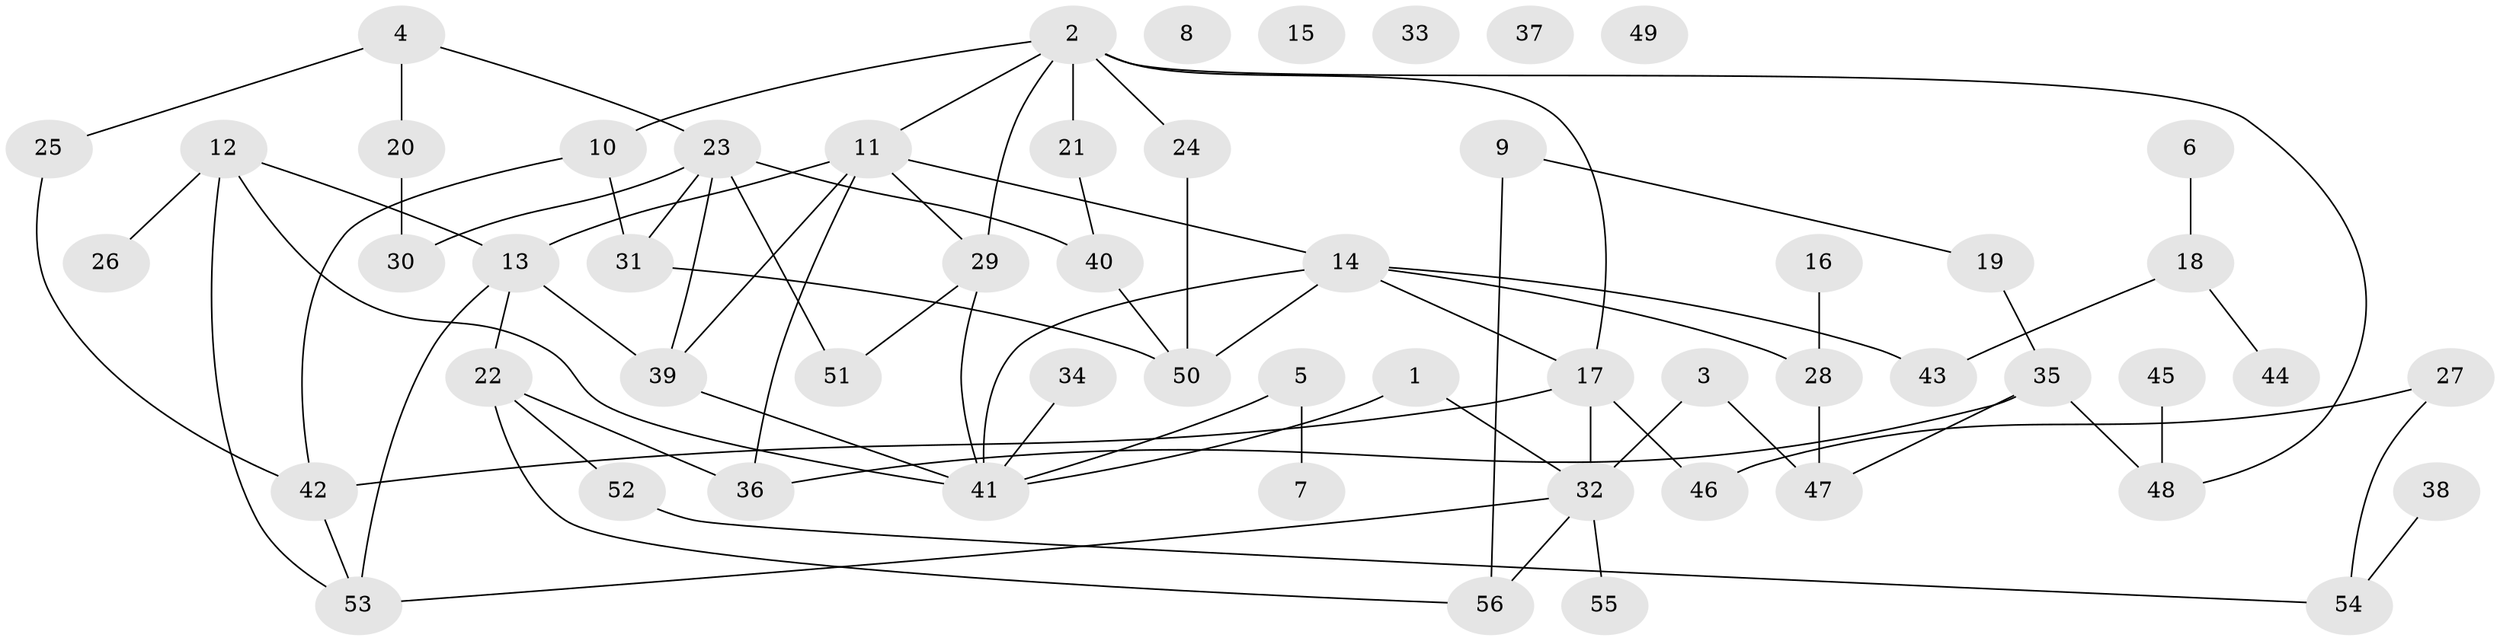 // coarse degree distribution, {2: 0.30434782608695654, 4: 0.13043478260869565, 5: 0.043478260869565216, 8: 0.043478260869565216, 1: 0.21739130434782608, 7: 0.08695652173913043, 3: 0.17391304347826086}
// Generated by graph-tools (version 1.1) at 2025/35/03/04/25 23:35:45]
// undirected, 56 vertices, 76 edges
graph export_dot {
  node [color=gray90,style=filled];
  1;
  2;
  3;
  4;
  5;
  6;
  7;
  8;
  9;
  10;
  11;
  12;
  13;
  14;
  15;
  16;
  17;
  18;
  19;
  20;
  21;
  22;
  23;
  24;
  25;
  26;
  27;
  28;
  29;
  30;
  31;
  32;
  33;
  34;
  35;
  36;
  37;
  38;
  39;
  40;
  41;
  42;
  43;
  44;
  45;
  46;
  47;
  48;
  49;
  50;
  51;
  52;
  53;
  54;
  55;
  56;
  1 -- 32;
  1 -- 41;
  2 -- 10;
  2 -- 11;
  2 -- 17;
  2 -- 21;
  2 -- 24;
  2 -- 29;
  2 -- 48;
  3 -- 32;
  3 -- 47;
  4 -- 20;
  4 -- 23;
  4 -- 25;
  5 -- 7;
  5 -- 41;
  6 -- 18;
  9 -- 19;
  9 -- 56;
  10 -- 31;
  10 -- 42;
  11 -- 13;
  11 -- 14;
  11 -- 29;
  11 -- 36;
  11 -- 39;
  12 -- 13;
  12 -- 26;
  12 -- 41;
  12 -- 53;
  13 -- 22;
  13 -- 39;
  13 -- 53;
  14 -- 17;
  14 -- 28;
  14 -- 41;
  14 -- 43;
  14 -- 50;
  16 -- 28;
  17 -- 32;
  17 -- 42;
  17 -- 46;
  18 -- 43;
  18 -- 44;
  19 -- 35;
  20 -- 30;
  21 -- 40;
  22 -- 36;
  22 -- 52;
  22 -- 56;
  23 -- 30;
  23 -- 31;
  23 -- 39;
  23 -- 40;
  23 -- 51;
  24 -- 50;
  25 -- 42;
  27 -- 46;
  27 -- 54;
  28 -- 47;
  29 -- 41;
  29 -- 51;
  31 -- 50;
  32 -- 53;
  32 -- 55;
  32 -- 56;
  34 -- 41;
  35 -- 36;
  35 -- 47;
  35 -- 48;
  38 -- 54;
  39 -- 41;
  40 -- 50;
  42 -- 53;
  45 -- 48;
  52 -- 54;
}
